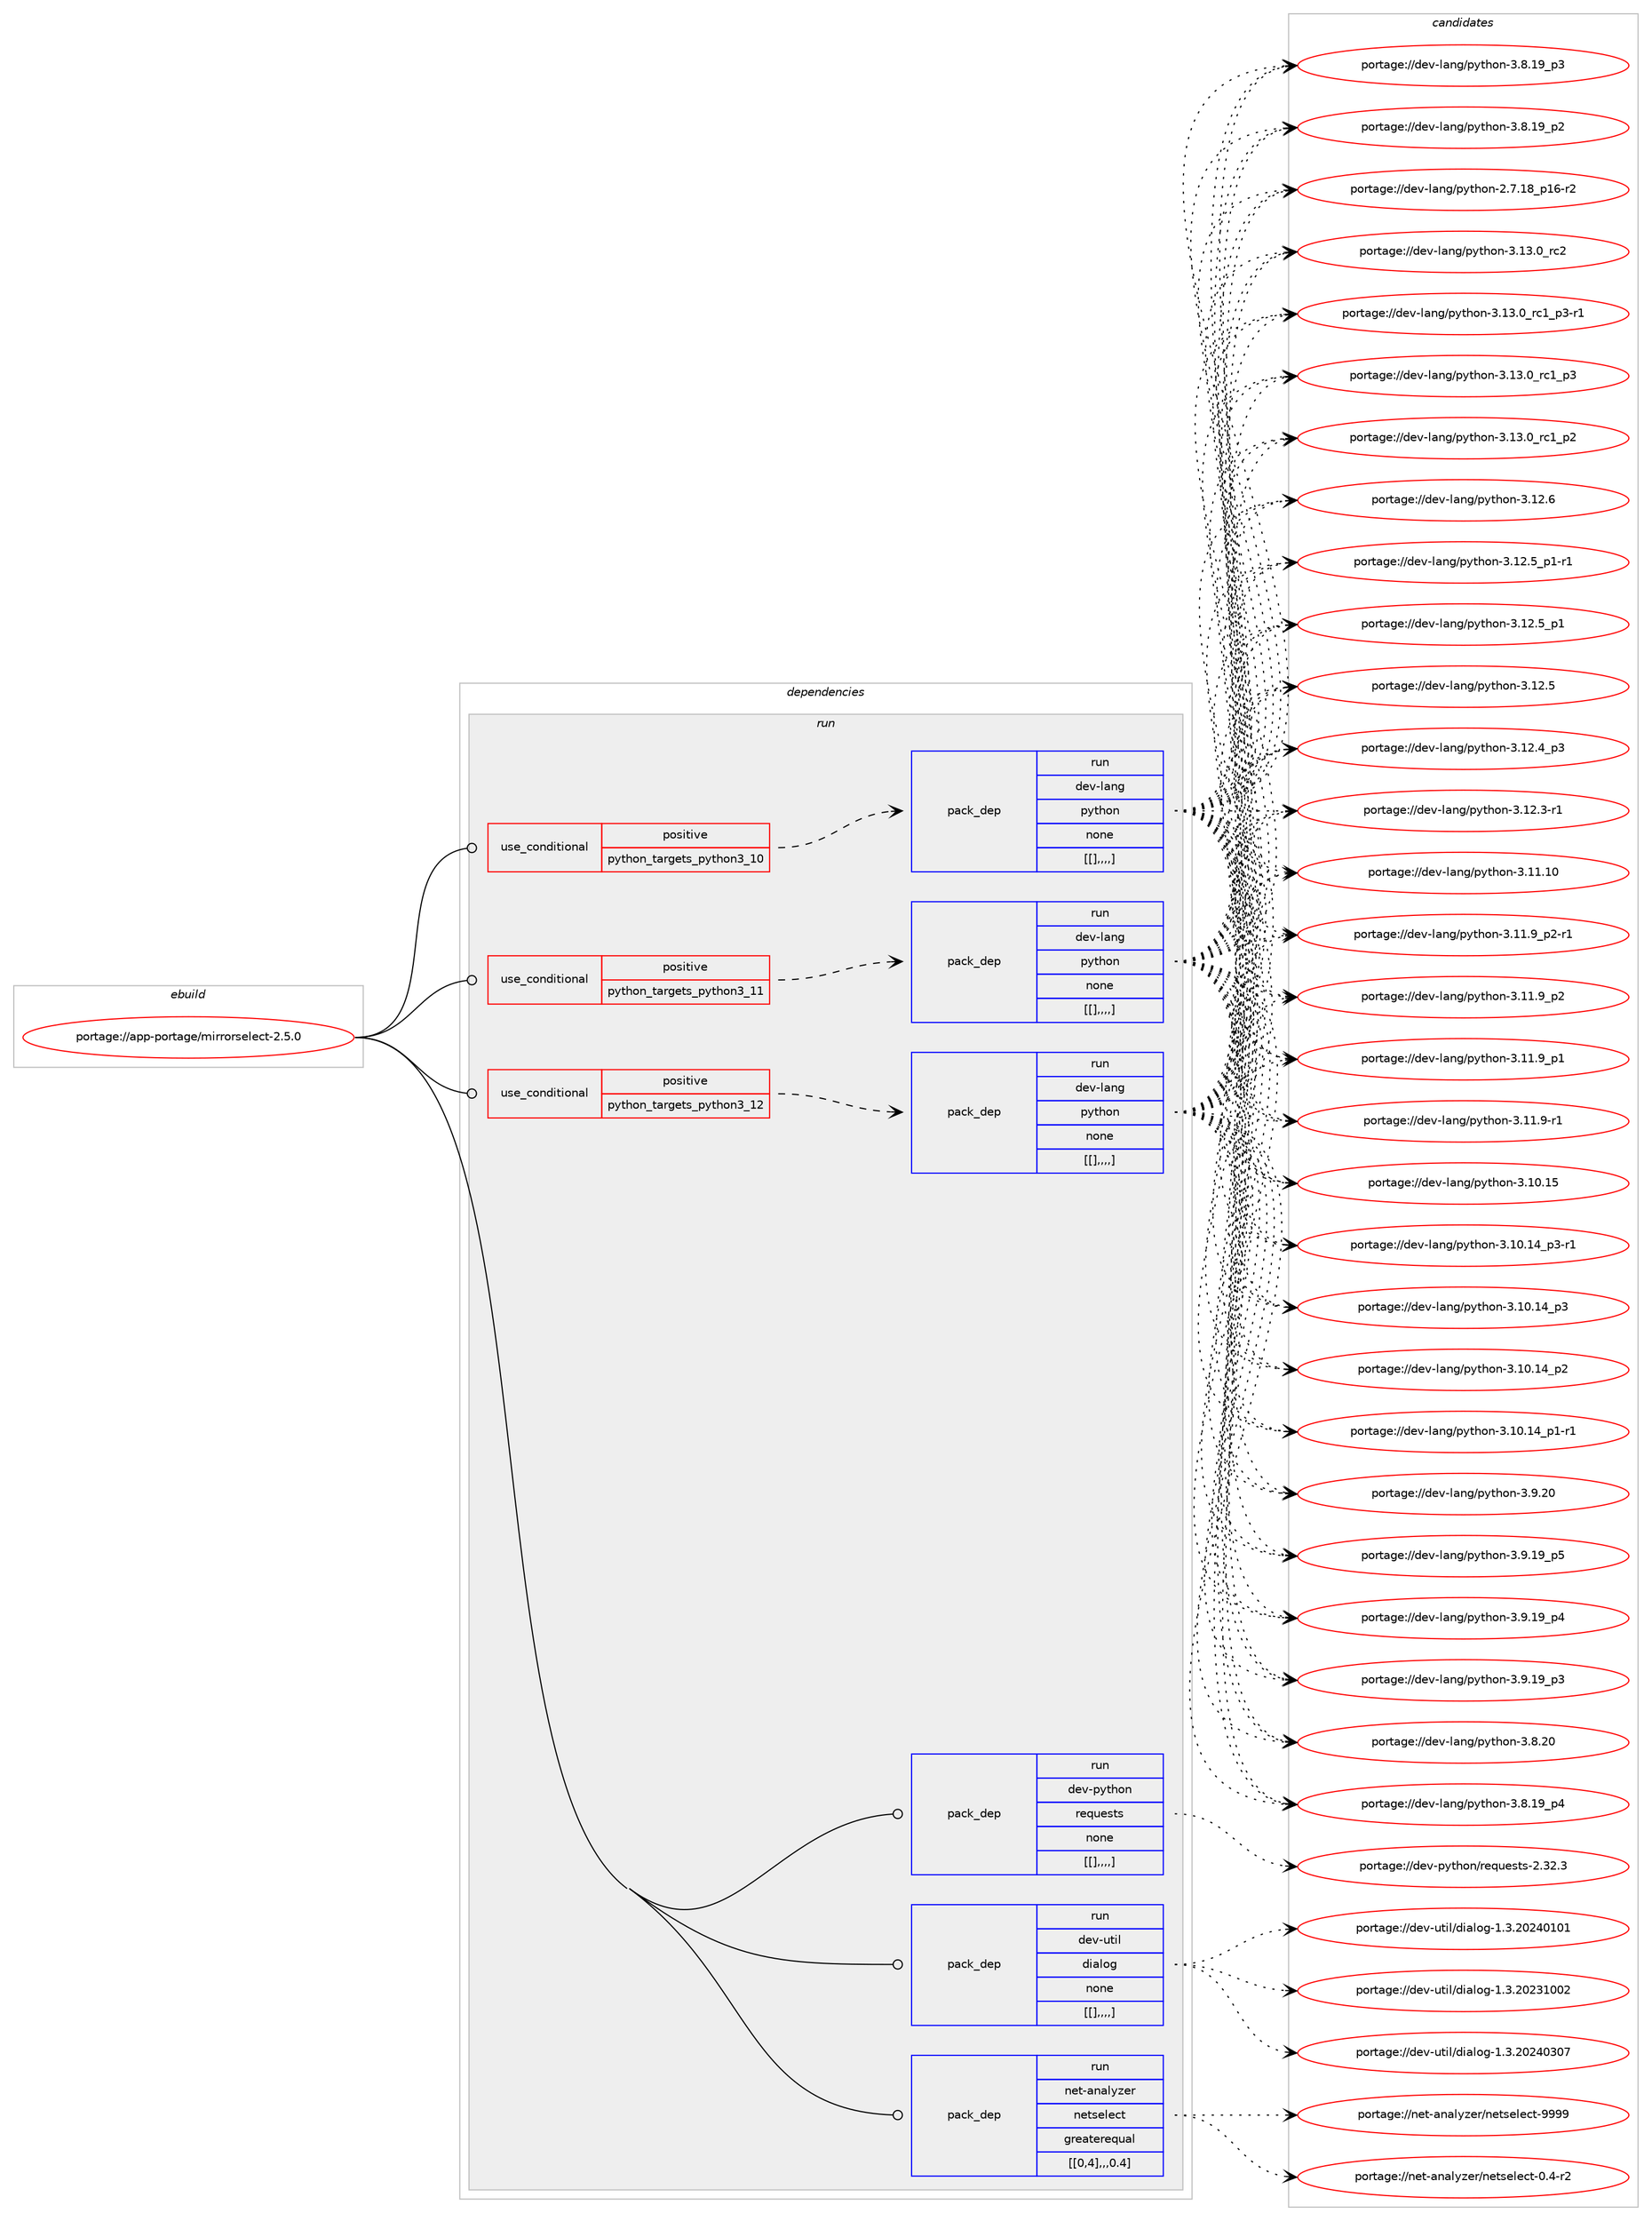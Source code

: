 digraph prolog {

# *************
# Graph options
# *************

newrank=true;
concentrate=true;
compound=true;
graph [rankdir=LR,fontname=Helvetica,fontsize=10,ranksep=1.5];#, ranksep=2.5, nodesep=0.2];
edge  [arrowhead=vee];
node  [fontname=Helvetica,fontsize=10];

# **********
# The ebuild
# **********

subgraph cluster_leftcol {
color=gray;
label=<<i>ebuild</i>>;
id [label="portage://app-portage/mirrorselect-2.5.0", color=red, width=4, href="../app-portage/mirrorselect-2.5.0.svg"];
}

# ****************
# The dependencies
# ****************

subgraph cluster_midcol {
color=gray;
label=<<i>dependencies</i>>;
subgraph cluster_compile {
fillcolor="#eeeeee";
style=filled;
label=<<i>compile</i>>;
}
subgraph cluster_compileandrun {
fillcolor="#eeeeee";
style=filled;
label=<<i>compile and run</i>>;
}
subgraph cluster_run {
fillcolor="#eeeeee";
style=filled;
label=<<i>run</i>>;
subgraph cond14300 {
dependency51625 [label=<<TABLE BORDER="0" CELLBORDER="1" CELLSPACING="0" CELLPADDING="4"><TR><TD ROWSPAN="3" CELLPADDING="10">use_conditional</TD></TR><TR><TD>positive</TD></TR><TR><TD>python_targets_python3_10</TD></TR></TABLE>>, shape=none, color=red];
subgraph pack36859 {
dependency51626 [label=<<TABLE BORDER="0" CELLBORDER="1" CELLSPACING="0" CELLPADDING="4" WIDTH="220"><TR><TD ROWSPAN="6" CELLPADDING="30">pack_dep</TD></TR><TR><TD WIDTH="110">run</TD></TR><TR><TD>dev-lang</TD></TR><TR><TD>python</TD></TR><TR><TD>none</TD></TR><TR><TD>[[],,,,]</TD></TR></TABLE>>, shape=none, color=blue];
}
dependency51625:e -> dependency51626:w [weight=20,style="dashed",arrowhead="vee"];
}
id:e -> dependency51625:w [weight=20,style="solid",arrowhead="odot"];
subgraph cond14301 {
dependency51627 [label=<<TABLE BORDER="0" CELLBORDER="1" CELLSPACING="0" CELLPADDING="4"><TR><TD ROWSPAN="3" CELLPADDING="10">use_conditional</TD></TR><TR><TD>positive</TD></TR><TR><TD>python_targets_python3_11</TD></TR></TABLE>>, shape=none, color=red];
subgraph pack36860 {
dependency51628 [label=<<TABLE BORDER="0" CELLBORDER="1" CELLSPACING="0" CELLPADDING="4" WIDTH="220"><TR><TD ROWSPAN="6" CELLPADDING="30">pack_dep</TD></TR><TR><TD WIDTH="110">run</TD></TR><TR><TD>dev-lang</TD></TR><TR><TD>python</TD></TR><TR><TD>none</TD></TR><TR><TD>[[],,,,]</TD></TR></TABLE>>, shape=none, color=blue];
}
dependency51627:e -> dependency51628:w [weight=20,style="dashed",arrowhead="vee"];
}
id:e -> dependency51627:w [weight=20,style="solid",arrowhead="odot"];
subgraph cond14302 {
dependency51629 [label=<<TABLE BORDER="0" CELLBORDER="1" CELLSPACING="0" CELLPADDING="4"><TR><TD ROWSPAN="3" CELLPADDING="10">use_conditional</TD></TR><TR><TD>positive</TD></TR><TR><TD>python_targets_python3_12</TD></TR></TABLE>>, shape=none, color=red];
subgraph pack36861 {
dependency51630 [label=<<TABLE BORDER="0" CELLBORDER="1" CELLSPACING="0" CELLPADDING="4" WIDTH="220"><TR><TD ROWSPAN="6" CELLPADDING="30">pack_dep</TD></TR><TR><TD WIDTH="110">run</TD></TR><TR><TD>dev-lang</TD></TR><TR><TD>python</TD></TR><TR><TD>none</TD></TR><TR><TD>[[],,,,]</TD></TR></TABLE>>, shape=none, color=blue];
}
dependency51629:e -> dependency51630:w [weight=20,style="dashed",arrowhead="vee"];
}
id:e -> dependency51629:w [weight=20,style="solid",arrowhead="odot"];
subgraph pack36862 {
dependency51631 [label=<<TABLE BORDER="0" CELLBORDER="1" CELLSPACING="0" CELLPADDING="4" WIDTH="220"><TR><TD ROWSPAN="6" CELLPADDING="30">pack_dep</TD></TR><TR><TD WIDTH="110">run</TD></TR><TR><TD>dev-python</TD></TR><TR><TD>requests</TD></TR><TR><TD>none</TD></TR><TR><TD>[[],,,,]</TD></TR></TABLE>>, shape=none, color=blue];
}
id:e -> dependency51631:w [weight=20,style="solid",arrowhead="odot"];
subgraph pack36863 {
dependency51632 [label=<<TABLE BORDER="0" CELLBORDER="1" CELLSPACING="0" CELLPADDING="4" WIDTH="220"><TR><TD ROWSPAN="6" CELLPADDING="30">pack_dep</TD></TR><TR><TD WIDTH="110">run</TD></TR><TR><TD>dev-util</TD></TR><TR><TD>dialog</TD></TR><TR><TD>none</TD></TR><TR><TD>[[],,,,]</TD></TR></TABLE>>, shape=none, color=blue];
}
id:e -> dependency51632:w [weight=20,style="solid",arrowhead="odot"];
subgraph pack36864 {
dependency51633 [label=<<TABLE BORDER="0" CELLBORDER="1" CELLSPACING="0" CELLPADDING="4" WIDTH="220"><TR><TD ROWSPAN="6" CELLPADDING="30">pack_dep</TD></TR><TR><TD WIDTH="110">run</TD></TR><TR><TD>net-analyzer</TD></TR><TR><TD>netselect</TD></TR><TR><TD>greaterequal</TD></TR><TR><TD>[[0,4],,,0.4]</TD></TR></TABLE>>, shape=none, color=blue];
}
id:e -> dependency51633:w [weight=20,style="solid",arrowhead="odot"];
}
}

# **************
# The candidates
# **************

subgraph cluster_choices {
rank=same;
color=gray;
label=<<i>candidates</i>>;

subgraph choice36859 {
color=black;
nodesep=1;
choice10010111845108971101034711212111610411111045514649514648951149950 [label="portage://dev-lang/python-3.13.0_rc2", color=red, width=4,href="../dev-lang/python-3.13.0_rc2.svg"];
choice1001011184510897110103471121211161041111104551464951464895114994995112514511449 [label="portage://dev-lang/python-3.13.0_rc1_p3-r1", color=red, width=4,href="../dev-lang/python-3.13.0_rc1_p3-r1.svg"];
choice100101118451089711010347112121116104111110455146495146489511499499511251 [label="portage://dev-lang/python-3.13.0_rc1_p3", color=red, width=4,href="../dev-lang/python-3.13.0_rc1_p3.svg"];
choice100101118451089711010347112121116104111110455146495146489511499499511250 [label="portage://dev-lang/python-3.13.0_rc1_p2", color=red, width=4,href="../dev-lang/python-3.13.0_rc1_p2.svg"];
choice10010111845108971101034711212111610411111045514649504654 [label="portage://dev-lang/python-3.12.6", color=red, width=4,href="../dev-lang/python-3.12.6.svg"];
choice1001011184510897110103471121211161041111104551464950465395112494511449 [label="portage://dev-lang/python-3.12.5_p1-r1", color=red, width=4,href="../dev-lang/python-3.12.5_p1-r1.svg"];
choice100101118451089711010347112121116104111110455146495046539511249 [label="portage://dev-lang/python-3.12.5_p1", color=red, width=4,href="../dev-lang/python-3.12.5_p1.svg"];
choice10010111845108971101034711212111610411111045514649504653 [label="portage://dev-lang/python-3.12.5", color=red, width=4,href="../dev-lang/python-3.12.5.svg"];
choice100101118451089711010347112121116104111110455146495046529511251 [label="portage://dev-lang/python-3.12.4_p3", color=red, width=4,href="../dev-lang/python-3.12.4_p3.svg"];
choice100101118451089711010347112121116104111110455146495046514511449 [label="portage://dev-lang/python-3.12.3-r1", color=red, width=4,href="../dev-lang/python-3.12.3-r1.svg"];
choice1001011184510897110103471121211161041111104551464949464948 [label="portage://dev-lang/python-3.11.10", color=red, width=4,href="../dev-lang/python-3.11.10.svg"];
choice1001011184510897110103471121211161041111104551464949465795112504511449 [label="portage://dev-lang/python-3.11.9_p2-r1", color=red, width=4,href="../dev-lang/python-3.11.9_p2-r1.svg"];
choice100101118451089711010347112121116104111110455146494946579511250 [label="portage://dev-lang/python-3.11.9_p2", color=red, width=4,href="../dev-lang/python-3.11.9_p2.svg"];
choice100101118451089711010347112121116104111110455146494946579511249 [label="portage://dev-lang/python-3.11.9_p1", color=red, width=4,href="../dev-lang/python-3.11.9_p1.svg"];
choice100101118451089711010347112121116104111110455146494946574511449 [label="portage://dev-lang/python-3.11.9-r1", color=red, width=4,href="../dev-lang/python-3.11.9-r1.svg"];
choice1001011184510897110103471121211161041111104551464948464953 [label="portage://dev-lang/python-3.10.15", color=red, width=4,href="../dev-lang/python-3.10.15.svg"];
choice100101118451089711010347112121116104111110455146494846495295112514511449 [label="portage://dev-lang/python-3.10.14_p3-r1", color=red, width=4,href="../dev-lang/python-3.10.14_p3-r1.svg"];
choice10010111845108971101034711212111610411111045514649484649529511251 [label="portage://dev-lang/python-3.10.14_p3", color=red, width=4,href="../dev-lang/python-3.10.14_p3.svg"];
choice10010111845108971101034711212111610411111045514649484649529511250 [label="portage://dev-lang/python-3.10.14_p2", color=red, width=4,href="../dev-lang/python-3.10.14_p2.svg"];
choice100101118451089711010347112121116104111110455146494846495295112494511449 [label="portage://dev-lang/python-3.10.14_p1-r1", color=red, width=4,href="../dev-lang/python-3.10.14_p1-r1.svg"];
choice10010111845108971101034711212111610411111045514657465048 [label="portage://dev-lang/python-3.9.20", color=red, width=4,href="../dev-lang/python-3.9.20.svg"];
choice100101118451089711010347112121116104111110455146574649579511253 [label="portage://dev-lang/python-3.9.19_p5", color=red, width=4,href="../dev-lang/python-3.9.19_p5.svg"];
choice100101118451089711010347112121116104111110455146574649579511252 [label="portage://dev-lang/python-3.9.19_p4", color=red, width=4,href="../dev-lang/python-3.9.19_p4.svg"];
choice100101118451089711010347112121116104111110455146574649579511251 [label="portage://dev-lang/python-3.9.19_p3", color=red, width=4,href="../dev-lang/python-3.9.19_p3.svg"];
choice10010111845108971101034711212111610411111045514656465048 [label="portage://dev-lang/python-3.8.20", color=red, width=4,href="../dev-lang/python-3.8.20.svg"];
choice100101118451089711010347112121116104111110455146564649579511252 [label="portage://dev-lang/python-3.8.19_p4", color=red, width=4,href="../dev-lang/python-3.8.19_p4.svg"];
choice100101118451089711010347112121116104111110455146564649579511251 [label="portage://dev-lang/python-3.8.19_p3", color=red, width=4,href="../dev-lang/python-3.8.19_p3.svg"];
choice100101118451089711010347112121116104111110455146564649579511250 [label="portage://dev-lang/python-3.8.19_p2", color=red, width=4,href="../dev-lang/python-3.8.19_p2.svg"];
choice100101118451089711010347112121116104111110455046554649569511249544511450 [label="portage://dev-lang/python-2.7.18_p16-r2", color=red, width=4,href="../dev-lang/python-2.7.18_p16-r2.svg"];
dependency51626:e -> choice10010111845108971101034711212111610411111045514649514648951149950:w [style=dotted,weight="100"];
dependency51626:e -> choice1001011184510897110103471121211161041111104551464951464895114994995112514511449:w [style=dotted,weight="100"];
dependency51626:e -> choice100101118451089711010347112121116104111110455146495146489511499499511251:w [style=dotted,weight="100"];
dependency51626:e -> choice100101118451089711010347112121116104111110455146495146489511499499511250:w [style=dotted,weight="100"];
dependency51626:e -> choice10010111845108971101034711212111610411111045514649504654:w [style=dotted,weight="100"];
dependency51626:e -> choice1001011184510897110103471121211161041111104551464950465395112494511449:w [style=dotted,weight="100"];
dependency51626:e -> choice100101118451089711010347112121116104111110455146495046539511249:w [style=dotted,weight="100"];
dependency51626:e -> choice10010111845108971101034711212111610411111045514649504653:w [style=dotted,weight="100"];
dependency51626:e -> choice100101118451089711010347112121116104111110455146495046529511251:w [style=dotted,weight="100"];
dependency51626:e -> choice100101118451089711010347112121116104111110455146495046514511449:w [style=dotted,weight="100"];
dependency51626:e -> choice1001011184510897110103471121211161041111104551464949464948:w [style=dotted,weight="100"];
dependency51626:e -> choice1001011184510897110103471121211161041111104551464949465795112504511449:w [style=dotted,weight="100"];
dependency51626:e -> choice100101118451089711010347112121116104111110455146494946579511250:w [style=dotted,weight="100"];
dependency51626:e -> choice100101118451089711010347112121116104111110455146494946579511249:w [style=dotted,weight="100"];
dependency51626:e -> choice100101118451089711010347112121116104111110455146494946574511449:w [style=dotted,weight="100"];
dependency51626:e -> choice1001011184510897110103471121211161041111104551464948464953:w [style=dotted,weight="100"];
dependency51626:e -> choice100101118451089711010347112121116104111110455146494846495295112514511449:w [style=dotted,weight="100"];
dependency51626:e -> choice10010111845108971101034711212111610411111045514649484649529511251:w [style=dotted,weight="100"];
dependency51626:e -> choice10010111845108971101034711212111610411111045514649484649529511250:w [style=dotted,weight="100"];
dependency51626:e -> choice100101118451089711010347112121116104111110455146494846495295112494511449:w [style=dotted,weight="100"];
dependency51626:e -> choice10010111845108971101034711212111610411111045514657465048:w [style=dotted,weight="100"];
dependency51626:e -> choice100101118451089711010347112121116104111110455146574649579511253:w [style=dotted,weight="100"];
dependency51626:e -> choice100101118451089711010347112121116104111110455146574649579511252:w [style=dotted,weight="100"];
dependency51626:e -> choice100101118451089711010347112121116104111110455146574649579511251:w [style=dotted,weight="100"];
dependency51626:e -> choice10010111845108971101034711212111610411111045514656465048:w [style=dotted,weight="100"];
dependency51626:e -> choice100101118451089711010347112121116104111110455146564649579511252:w [style=dotted,weight="100"];
dependency51626:e -> choice100101118451089711010347112121116104111110455146564649579511251:w [style=dotted,weight="100"];
dependency51626:e -> choice100101118451089711010347112121116104111110455146564649579511250:w [style=dotted,weight="100"];
dependency51626:e -> choice100101118451089711010347112121116104111110455046554649569511249544511450:w [style=dotted,weight="100"];
}
subgraph choice36860 {
color=black;
nodesep=1;
choice10010111845108971101034711212111610411111045514649514648951149950 [label="portage://dev-lang/python-3.13.0_rc2", color=red, width=4,href="../dev-lang/python-3.13.0_rc2.svg"];
choice1001011184510897110103471121211161041111104551464951464895114994995112514511449 [label="portage://dev-lang/python-3.13.0_rc1_p3-r1", color=red, width=4,href="../dev-lang/python-3.13.0_rc1_p3-r1.svg"];
choice100101118451089711010347112121116104111110455146495146489511499499511251 [label="portage://dev-lang/python-3.13.0_rc1_p3", color=red, width=4,href="../dev-lang/python-3.13.0_rc1_p3.svg"];
choice100101118451089711010347112121116104111110455146495146489511499499511250 [label="portage://dev-lang/python-3.13.0_rc1_p2", color=red, width=4,href="../dev-lang/python-3.13.0_rc1_p2.svg"];
choice10010111845108971101034711212111610411111045514649504654 [label="portage://dev-lang/python-3.12.6", color=red, width=4,href="../dev-lang/python-3.12.6.svg"];
choice1001011184510897110103471121211161041111104551464950465395112494511449 [label="portage://dev-lang/python-3.12.5_p1-r1", color=red, width=4,href="../dev-lang/python-3.12.5_p1-r1.svg"];
choice100101118451089711010347112121116104111110455146495046539511249 [label="portage://dev-lang/python-3.12.5_p1", color=red, width=4,href="../dev-lang/python-3.12.5_p1.svg"];
choice10010111845108971101034711212111610411111045514649504653 [label="portage://dev-lang/python-3.12.5", color=red, width=4,href="../dev-lang/python-3.12.5.svg"];
choice100101118451089711010347112121116104111110455146495046529511251 [label="portage://dev-lang/python-3.12.4_p3", color=red, width=4,href="../dev-lang/python-3.12.4_p3.svg"];
choice100101118451089711010347112121116104111110455146495046514511449 [label="portage://dev-lang/python-3.12.3-r1", color=red, width=4,href="../dev-lang/python-3.12.3-r1.svg"];
choice1001011184510897110103471121211161041111104551464949464948 [label="portage://dev-lang/python-3.11.10", color=red, width=4,href="../dev-lang/python-3.11.10.svg"];
choice1001011184510897110103471121211161041111104551464949465795112504511449 [label="portage://dev-lang/python-3.11.9_p2-r1", color=red, width=4,href="../dev-lang/python-3.11.9_p2-r1.svg"];
choice100101118451089711010347112121116104111110455146494946579511250 [label="portage://dev-lang/python-3.11.9_p2", color=red, width=4,href="../dev-lang/python-3.11.9_p2.svg"];
choice100101118451089711010347112121116104111110455146494946579511249 [label="portage://dev-lang/python-3.11.9_p1", color=red, width=4,href="../dev-lang/python-3.11.9_p1.svg"];
choice100101118451089711010347112121116104111110455146494946574511449 [label="portage://dev-lang/python-3.11.9-r1", color=red, width=4,href="../dev-lang/python-3.11.9-r1.svg"];
choice1001011184510897110103471121211161041111104551464948464953 [label="portage://dev-lang/python-3.10.15", color=red, width=4,href="../dev-lang/python-3.10.15.svg"];
choice100101118451089711010347112121116104111110455146494846495295112514511449 [label="portage://dev-lang/python-3.10.14_p3-r1", color=red, width=4,href="../dev-lang/python-3.10.14_p3-r1.svg"];
choice10010111845108971101034711212111610411111045514649484649529511251 [label="portage://dev-lang/python-3.10.14_p3", color=red, width=4,href="../dev-lang/python-3.10.14_p3.svg"];
choice10010111845108971101034711212111610411111045514649484649529511250 [label="portage://dev-lang/python-3.10.14_p2", color=red, width=4,href="../dev-lang/python-3.10.14_p2.svg"];
choice100101118451089711010347112121116104111110455146494846495295112494511449 [label="portage://dev-lang/python-3.10.14_p1-r1", color=red, width=4,href="../dev-lang/python-3.10.14_p1-r1.svg"];
choice10010111845108971101034711212111610411111045514657465048 [label="portage://dev-lang/python-3.9.20", color=red, width=4,href="../dev-lang/python-3.9.20.svg"];
choice100101118451089711010347112121116104111110455146574649579511253 [label="portage://dev-lang/python-3.9.19_p5", color=red, width=4,href="../dev-lang/python-3.9.19_p5.svg"];
choice100101118451089711010347112121116104111110455146574649579511252 [label="portage://dev-lang/python-3.9.19_p4", color=red, width=4,href="../dev-lang/python-3.9.19_p4.svg"];
choice100101118451089711010347112121116104111110455146574649579511251 [label="portage://dev-lang/python-3.9.19_p3", color=red, width=4,href="../dev-lang/python-3.9.19_p3.svg"];
choice10010111845108971101034711212111610411111045514656465048 [label="portage://dev-lang/python-3.8.20", color=red, width=4,href="../dev-lang/python-3.8.20.svg"];
choice100101118451089711010347112121116104111110455146564649579511252 [label="portage://dev-lang/python-3.8.19_p4", color=red, width=4,href="../dev-lang/python-3.8.19_p4.svg"];
choice100101118451089711010347112121116104111110455146564649579511251 [label="portage://dev-lang/python-3.8.19_p3", color=red, width=4,href="../dev-lang/python-3.8.19_p3.svg"];
choice100101118451089711010347112121116104111110455146564649579511250 [label="portage://dev-lang/python-3.8.19_p2", color=red, width=4,href="../dev-lang/python-3.8.19_p2.svg"];
choice100101118451089711010347112121116104111110455046554649569511249544511450 [label="portage://dev-lang/python-2.7.18_p16-r2", color=red, width=4,href="../dev-lang/python-2.7.18_p16-r2.svg"];
dependency51628:e -> choice10010111845108971101034711212111610411111045514649514648951149950:w [style=dotted,weight="100"];
dependency51628:e -> choice1001011184510897110103471121211161041111104551464951464895114994995112514511449:w [style=dotted,weight="100"];
dependency51628:e -> choice100101118451089711010347112121116104111110455146495146489511499499511251:w [style=dotted,weight="100"];
dependency51628:e -> choice100101118451089711010347112121116104111110455146495146489511499499511250:w [style=dotted,weight="100"];
dependency51628:e -> choice10010111845108971101034711212111610411111045514649504654:w [style=dotted,weight="100"];
dependency51628:e -> choice1001011184510897110103471121211161041111104551464950465395112494511449:w [style=dotted,weight="100"];
dependency51628:e -> choice100101118451089711010347112121116104111110455146495046539511249:w [style=dotted,weight="100"];
dependency51628:e -> choice10010111845108971101034711212111610411111045514649504653:w [style=dotted,weight="100"];
dependency51628:e -> choice100101118451089711010347112121116104111110455146495046529511251:w [style=dotted,weight="100"];
dependency51628:e -> choice100101118451089711010347112121116104111110455146495046514511449:w [style=dotted,weight="100"];
dependency51628:e -> choice1001011184510897110103471121211161041111104551464949464948:w [style=dotted,weight="100"];
dependency51628:e -> choice1001011184510897110103471121211161041111104551464949465795112504511449:w [style=dotted,weight="100"];
dependency51628:e -> choice100101118451089711010347112121116104111110455146494946579511250:w [style=dotted,weight="100"];
dependency51628:e -> choice100101118451089711010347112121116104111110455146494946579511249:w [style=dotted,weight="100"];
dependency51628:e -> choice100101118451089711010347112121116104111110455146494946574511449:w [style=dotted,weight="100"];
dependency51628:e -> choice1001011184510897110103471121211161041111104551464948464953:w [style=dotted,weight="100"];
dependency51628:e -> choice100101118451089711010347112121116104111110455146494846495295112514511449:w [style=dotted,weight="100"];
dependency51628:e -> choice10010111845108971101034711212111610411111045514649484649529511251:w [style=dotted,weight="100"];
dependency51628:e -> choice10010111845108971101034711212111610411111045514649484649529511250:w [style=dotted,weight="100"];
dependency51628:e -> choice100101118451089711010347112121116104111110455146494846495295112494511449:w [style=dotted,weight="100"];
dependency51628:e -> choice10010111845108971101034711212111610411111045514657465048:w [style=dotted,weight="100"];
dependency51628:e -> choice100101118451089711010347112121116104111110455146574649579511253:w [style=dotted,weight="100"];
dependency51628:e -> choice100101118451089711010347112121116104111110455146574649579511252:w [style=dotted,weight="100"];
dependency51628:e -> choice100101118451089711010347112121116104111110455146574649579511251:w [style=dotted,weight="100"];
dependency51628:e -> choice10010111845108971101034711212111610411111045514656465048:w [style=dotted,weight="100"];
dependency51628:e -> choice100101118451089711010347112121116104111110455146564649579511252:w [style=dotted,weight="100"];
dependency51628:e -> choice100101118451089711010347112121116104111110455146564649579511251:w [style=dotted,weight="100"];
dependency51628:e -> choice100101118451089711010347112121116104111110455146564649579511250:w [style=dotted,weight="100"];
dependency51628:e -> choice100101118451089711010347112121116104111110455046554649569511249544511450:w [style=dotted,weight="100"];
}
subgraph choice36861 {
color=black;
nodesep=1;
choice10010111845108971101034711212111610411111045514649514648951149950 [label="portage://dev-lang/python-3.13.0_rc2", color=red, width=4,href="../dev-lang/python-3.13.0_rc2.svg"];
choice1001011184510897110103471121211161041111104551464951464895114994995112514511449 [label="portage://dev-lang/python-3.13.0_rc1_p3-r1", color=red, width=4,href="../dev-lang/python-3.13.0_rc1_p3-r1.svg"];
choice100101118451089711010347112121116104111110455146495146489511499499511251 [label="portage://dev-lang/python-3.13.0_rc1_p3", color=red, width=4,href="../dev-lang/python-3.13.0_rc1_p3.svg"];
choice100101118451089711010347112121116104111110455146495146489511499499511250 [label="portage://dev-lang/python-3.13.0_rc1_p2", color=red, width=4,href="../dev-lang/python-3.13.0_rc1_p2.svg"];
choice10010111845108971101034711212111610411111045514649504654 [label="portage://dev-lang/python-3.12.6", color=red, width=4,href="../dev-lang/python-3.12.6.svg"];
choice1001011184510897110103471121211161041111104551464950465395112494511449 [label="portage://dev-lang/python-3.12.5_p1-r1", color=red, width=4,href="../dev-lang/python-3.12.5_p1-r1.svg"];
choice100101118451089711010347112121116104111110455146495046539511249 [label="portage://dev-lang/python-3.12.5_p1", color=red, width=4,href="../dev-lang/python-3.12.5_p1.svg"];
choice10010111845108971101034711212111610411111045514649504653 [label="portage://dev-lang/python-3.12.5", color=red, width=4,href="../dev-lang/python-3.12.5.svg"];
choice100101118451089711010347112121116104111110455146495046529511251 [label="portage://dev-lang/python-3.12.4_p3", color=red, width=4,href="../dev-lang/python-3.12.4_p3.svg"];
choice100101118451089711010347112121116104111110455146495046514511449 [label="portage://dev-lang/python-3.12.3-r1", color=red, width=4,href="../dev-lang/python-3.12.3-r1.svg"];
choice1001011184510897110103471121211161041111104551464949464948 [label="portage://dev-lang/python-3.11.10", color=red, width=4,href="../dev-lang/python-3.11.10.svg"];
choice1001011184510897110103471121211161041111104551464949465795112504511449 [label="portage://dev-lang/python-3.11.9_p2-r1", color=red, width=4,href="../dev-lang/python-3.11.9_p2-r1.svg"];
choice100101118451089711010347112121116104111110455146494946579511250 [label="portage://dev-lang/python-3.11.9_p2", color=red, width=4,href="../dev-lang/python-3.11.9_p2.svg"];
choice100101118451089711010347112121116104111110455146494946579511249 [label="portage://dev-lang/python-3.11.9_p1", color=red, width=4,href="../dev-lang/python-3.11.9_p1.svg"];
choice100101118451089711010347112121116104111110455146494946574511449 [label="portage://dev-lang/python-3.11.9-r1", color=red, width=4,href="../dev-lang/python-3.11.9-r1.svg"];
choice1001011184510897110103471121211161041111104551464948464953 [label="portage://dev-lang/python-3.10.15", color=red, width=4,href="../dev-lang/python-3.10.15.svg"];
choice100101118451089711010347112121116104111110455146494846495295112514511449 [label="portage://dev-lang/python-3.10.14_p3-r1", color=red, width=4,href="../dev-lang/python-3.10.14_p3-r1.svg"];
choice10010111845108971101034711212111610411111045514649484649529511251 [label="portage://dev-lang/python-3.10.14_p3", color=red, width=4,href="../dev-lang/python-3.10.14_p3.svg"];
choice10010111845108971101034711212111610411111045514649484649529511250 [label="portage://dev-lang/python-3.10.14_p2", color=red, width=4,href="../dev-lang/python-3.10.14_p2.svg"];
choice100101118451089711010347112121116104111110455146494846495295112494511449 [label="portage://dev-lang/python-3.10.14_p1-r1", color=red, width=4,href="../dev-lang/python-3.10.14_p1-r1.svg"];
choice10010111845108971101034711212111610411111045514657465048 [label="portage://dev-lang/python-3.9.20", color=red, width=4,href="../dev-lang/python-3.9.20.svg"];
choice100101118451089711010347112121116104111110455146574649579511253 [label="portage://dev-lang/python-3.9.19_p5", color=red, width=4,href="../dev-lang/python-3.9.19_p5.svg"];
choice100101118451089711010347112121116104111110455146574649579511252 [label="portage://dev-lang/python-3.9.19_p4", color=red, width=4,href="../dev-lang/python-3.9.19_p4.svg"];
choice100101118451089711010347112121116104111110455146574649579511251 [label="portage://dev-lang/python-3.9.19_p3", color=red, width=4,href="../dev-lang/python-3.9.19_p3.svg"];
choice10010111845108971101034711212111610411111045514656465048 [label="portage://dev-lang/python-3.8.20", color=red, width=4,href="../dev-lang/python-3.8.20.svg"];
choice100101118451089711010347112121116104111110455146564649579511252 [label="portage://dev-lang/python-3.8.19_p4", color=red, width=4,href="../dev-lang/python-3.8.19_p4.svg"];
choice100101118451089711010347112121116104111110455146564649579511251 [label="portage://dev-lang/python-3.8.19_p3", color=red, width=4,href="../dev-lang/python-3.8.19_p3.svg"];
choice100101118451089711010347112121116104111110455146564649579511250 [label="portage://dev-lang/python-3.8.19_p2", color=red, width=4,href="../dev-lang/python-3.8.19_p2.svg"];
choice100101118451089711010347112121116104111110455046554649569511249544511450 [label="portage://dev-lang/python-2.7.18_p16-r2", color=red, width=4,href="../dev-lang/python-2.7.18_p16-r2.svg"];
dependency51630:e -> choice10010111845108971101034711212111610411111045514649514648951149950:w [style=dotted,weight="100"];
dependency51630:e -> choice1001011184510897110103471121211161041111104551464951464895114994995112514511449:w [style=dotted,weight="100"];
dependency51630:e -> choice100101118451089711010347112121116104111110455146495146489511499499511251:w [style=dotted,weight="100"];
dependency51630:e -> choice100101118451089711010347112121116104111110455146495146489511499499511250:w [style=dotted,weight="100"];
dependency51630:e -> choice10010111845108971101034711212111610411111045514649504654:w [style=dotted,weight="100"];
dependency51630:e -> choice1001011184510897110103471121211161041111104551464950465395112494511449:w [style=dotted,weight="100"];
dependency51630:e -> choice100101118451089711010347112121116104111110455146495046539511249:w [style=dotted,weight="100"];
dependency51630:e -> choice10010111845108971101034711212111610411111045514649504653:w [style=dotted,weight="100"];
dependency51630:e -> choice100101118451089711010347112121116104111110455146495046529511251:w [style=dotted,weight="100"];
dependency51630:e -> choice100101118451089711010347112121116104111110455146495046514511449:w [style=dotted,weight="100"];
dependency51630:e -> choice1001011184510897110103471121211161041111104551464949464948:w [style=dotted,weight="100"];
dependency51630:e -> choice1001011184510897110103471121211161041111104551464949465795112504511449:w [style=dotted,weight="100"];
dependency51630:e -> choice100101118451089711010347112121116104111110455146494946579511250:w [style=dotted,weight="100"];
dependency51630:e -> choice100101118451089711010347112121116104111110455146494946579511249:w [style=dotted,weight="100"];
dependency51630:e -> choice100101118451089711010347112121116104111110455146494946574511449:w [style=dotted,weight="100"];
dependency51630:e -> choice1001011184510897110103471121211161041111104551464948464953:w [style=dotted,weight="100"];
dependency51630:e -> choice100101118451089711010347112121116104111110455146494846495295112514511449:w [style=dotted,weight="100"];
dependency51630:e -> choice10010111845108971101034711212111610411111045514649484649529511251:w [style=dotted,weight="100"];
dependency51630:e -> choice10010111845108971101034711212111610411111045514649484649529511250:w [style=dotted,weight="100"];
dependency51630:e -> choice100101118451089711010347112121116104111110455146494846495295112494511449:w [style=dotted,weight="100"];
dependency51630:e -> choice10010111845108971101034711212111610411111045514657465048:w [style=dotted,weight="100"];
dependency51630:e -> choice100101118451089711010347112121116104111110455146574649579511253:w [style=dotted,weight="100"];
dependency51630:e -> choice100101118451089711010347112121116104111110455146574649579511252:w [style=dotted,weight="100"];
dependency51630:e -> choice100101118451089711010347112121116104111110455146574649579511251:w [style=dotted,weight="100"];
dependency51630:e -> choice10010111845108971101034711212111610411111045514656465048:w [style=dotted,weight="100"];
dependency51630:e -> choice100101118451089711010347112121116104111110455146564649579511252:w [style=dotted,weight="100"];
dependency51630:e -> choice100101118451089711010347112121116104111110455146564649579511251:w [style=dotted,weight="100"];
dependency51630:e -> choice100101118451089711010347112121116104111110455146564649579511250:w [style=dotted,weight="100"];
dependency51630:e -> choice100101118451089711010347112121116104111110455046554649569511249544511450:w [style=dotted,weight="100"];
}
subgraph choice36862 {
color=black;
nodesep=1;
choice100101118451121211161041111104711410111311710111511611545504651504651 [label="portage://dev-python/requests-2.32.3", color=red, width=4,href="../dev-python/requests-2.32.3.svg"];
dependency51631:e -> choice100101118451121211161041111104711410111311710111511611545504651504651:w [style=dotted,weight="100"];
}
subgraph choice36863 {
color=black;
nodesep=1;
choice10010111845117116105108471001059710811110345494651465048505248514855 [label="portage://dev-util/dialog-1.3.20240307", color=red, width=4,href="../dev-util/dialog-1.3.20240307.svg"];
choice10010111845117116105108471001059710811110345494651465048505248494849 [label="portage://dev-util/dialog-1.3.20240101", color=red, width=4,href="../dev-util/dialog-1.3.20240101.svg"];
choice10010111845117116105108471001059710811110345494651465048505149484850 [label="portage://dev-util/dialog-1.3.20231002", color=red, width=4,href="../dev-util/dialog-1.3.20231002.svg"];
dependency51632:e -> choice10010111845117116105108471001059710811110345494651465048505248514855:w [style=dotted,weight="100"];
dependency51632:e -> choice10010111845117116105108471001059710811110345494651465048505248494849:w [style=dotted,weight="100"];
dependency51632:e -> choice10010111845117116105108471001059710811110345494651465048505149484850:w [style=dotted,weight="100"];
}
subgraph choice36864 {
color=black;
nodesep=1;
choice11010111645971109710812112210111447110101116115101108101991164557575757 [label="portage://net-analyzer/netselect-9999", color=red, width=4,href="../net-analyzer/netselect-9999.svg"];
choice1101011164597110971081211221011144711010111611510110810199116454846524511450 [label="portage://net-analyzer/netselect-0.4-r2", color=red, width=4,href="../net-analyzer/netselect-0.4-r2.svg"];
dependency51633:e -> choice11010111645971109710812112210111447110101116115101108101991164557575757:w [style=dotted,weight="100"];
dependency51633:e -> choice1101011164597110971081211221011144711010111611510110810199116454846524511450:w [style=dotted,weight="100"];
}
}

}
